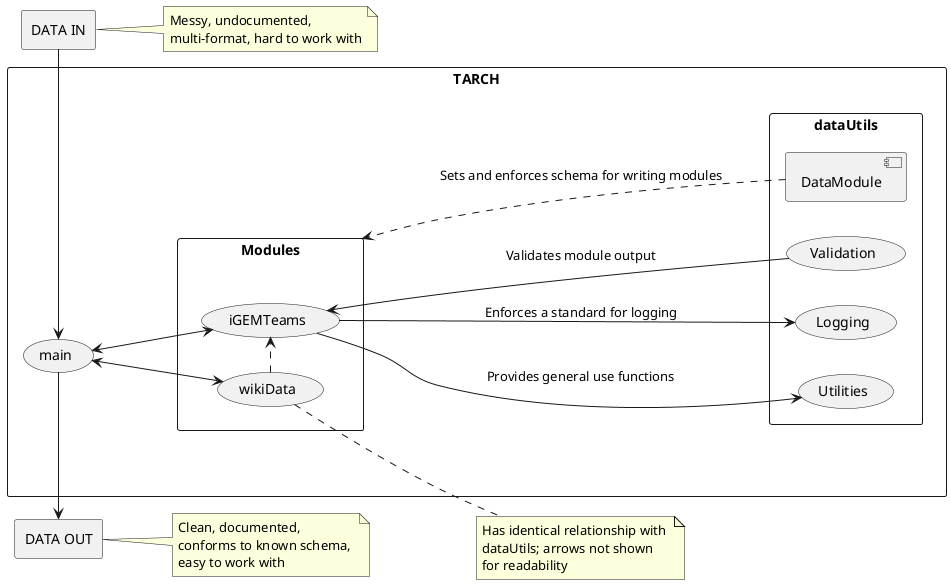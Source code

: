 @startuml
left to right direction
rectangle "DATA IN" as di
rectangle "DATA OUT" as do


rectangle TARCH {
  do <- (main)
  (main) <- di
  rectangle Modules as m{
		"iGEMTeams" as (module1)
		"wikiData" as (module2)
  		(main) <--> (module1)
  		(main) <--> (module2)
        (module2) .> (module1)
  }
  rectangle dataUtils as dut {
  
        "Utilities" as (utils)
        "Logging" as (log)
        "Validation" as (validate)
        
        (module1) ---> (log) : Enforces a standard for logging
        (module1) ---> (utils) : \n\nProvides general use functions
        (module1) <--- (validate) : \nValidates module output
        
        [DataModule] .> m : Sets and enforces schema for writing modules
  }
}
  
  
  note right of di{
    Messy, undocumented,
    multi-format, hard to work with
  }
  note right of do{
    Clean, documented,
    conforms to known schema, 
    easy to work with
  }
  
    note right of module2{
    Has identical relationship with 
    dataUtils; arrows not shown
    for readability
  }
@enduml
